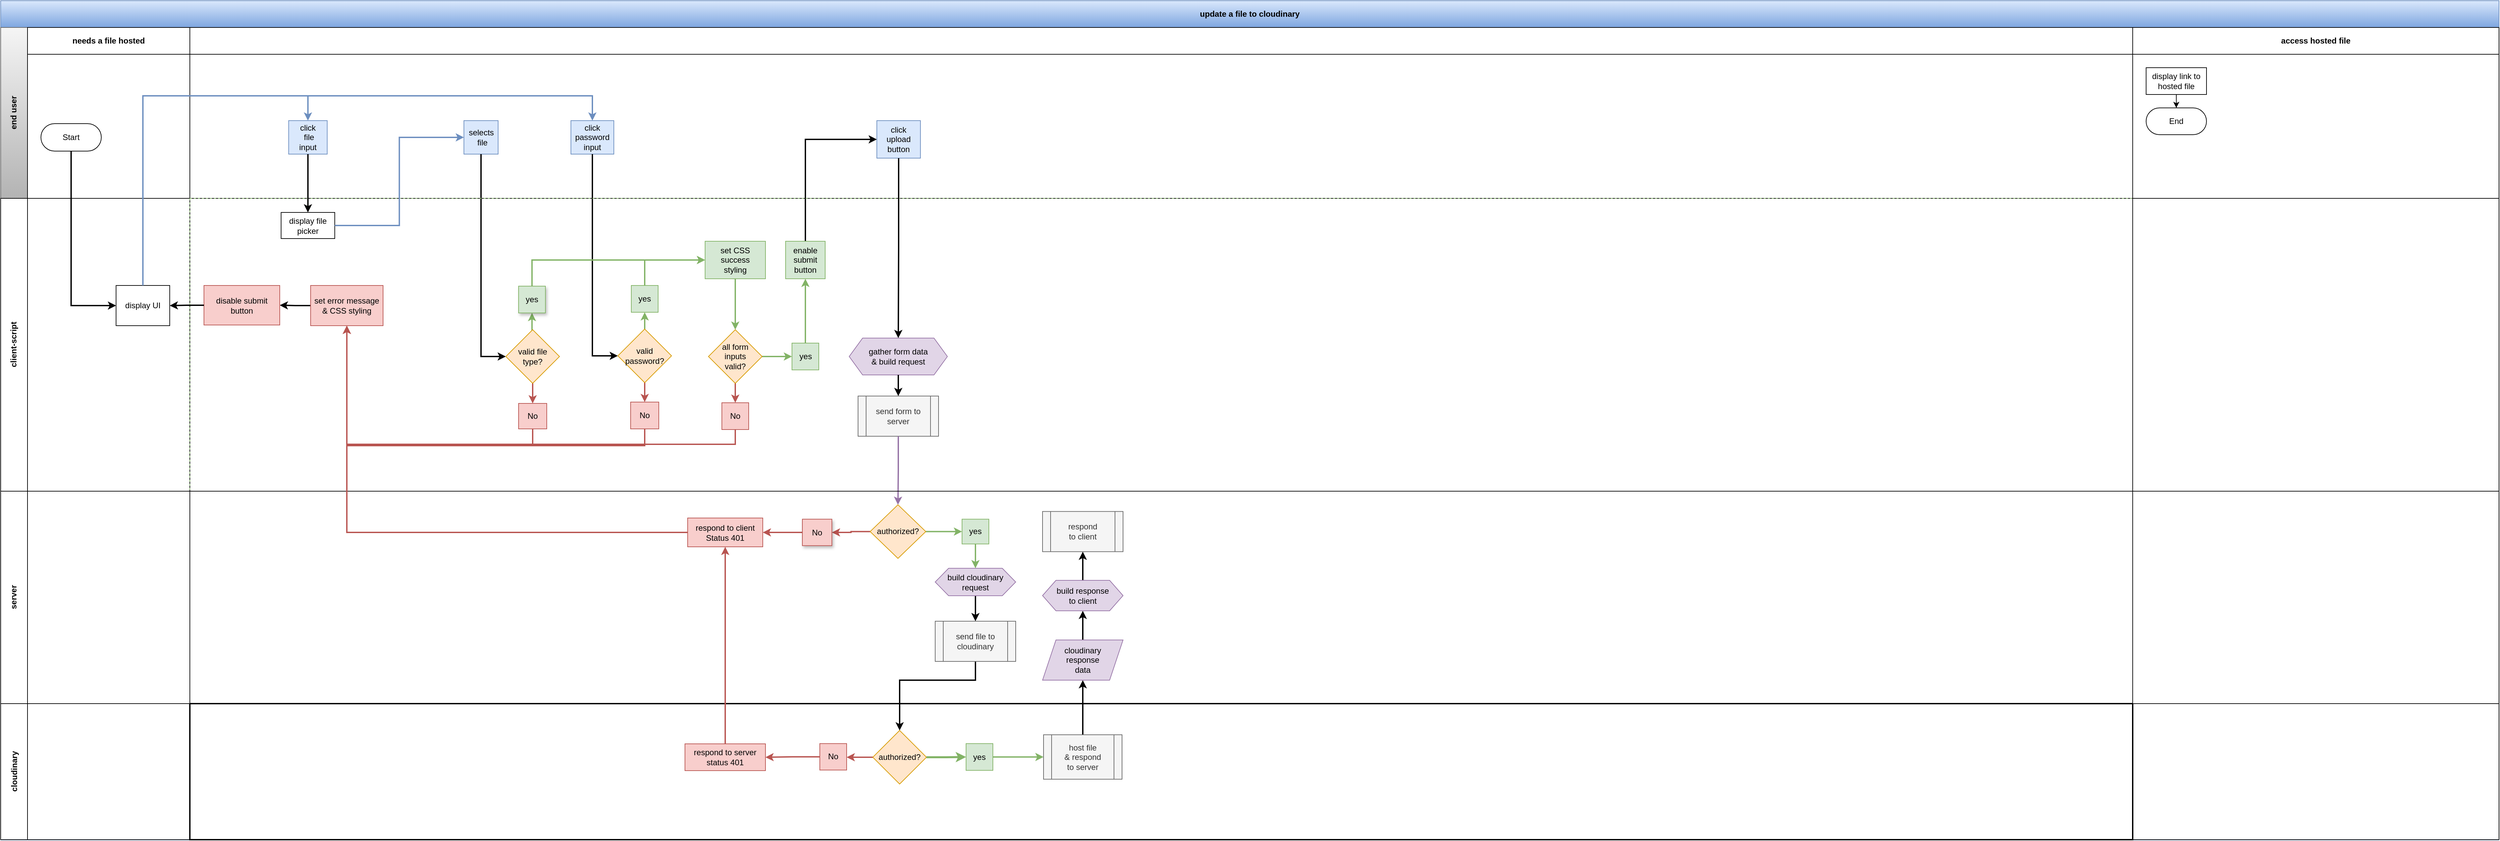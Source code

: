 <mxfile version="15.9.4" type="github">
  <diagram id="kgpKYQtTHZ0yAKxKKP6v" name="Page-1">
    <mxGraphModel dx="1087" dy="655" grid="0" gridSize="10" guides="1" tooltips="1" connect="1" arrows="1" fold="1" page="1" pageScale="1" pageWidth="850" pageHeight="1100" math="0" shadow="0">
      <root>
        <mxCell id="0" />
        <mxCell id="1" parent="0" />
        <mxCell id="3nuBFxr9cyL0pnOWT2aG-1" value="update a file to cloudinary" style="shape=table;childLayout=tableLayout;rowLines=0;columnLines=0;startSize=40;html=1;whiteSpace=wrap;collapsible=0;recursiveResize=0;expand=0;fontStyle=1;movable=0;strokeWidth=1;fillColor=#dae8fc;strokeColor=#6c8ebf;gradientColor=#7ea6e0;" parent="1" vertex="1">
          <mxGeometry x="519" y="50" width="3724" height="1252.432" as="geometry" />
        </mxCell>
        <mxCell id="3nuBFxr9cyL0pnOWT2aG-3" value="end user" style="swimlane;horizontal=0;points=[[0,0.5],[1,0.5]];portConstraint=eastwest;startSize=40;html=1;whiteSpace=wrap;collapsible=0;recursiveResize=0;expand=0;fillColor=#f5f5f5;gradientColor=#b3b3b3;strokeColor=#666666;" parent="3nuBFxr9cyL0pnOWT2aG-1" vertex="1">
          <mxGeometry y="40" width="3724" height="255" as="geometry" />
        </mxCell>
        <mxCell id="3nuBFxr9cyL0pnOWT2aG-4" value="needs a file hosted" style="swimlane;connectable=0;startSize=40;html=1;whiteSpace=wrap;collapsible=0;recursiveResize=0;expand=0;" parent="3nuBFxr9cyL0pnOWT2aG-3" vertex="1">
          <mxGeometry x="40" width="242" height="255" as="geometry">
            <mxRectangle width="242" height="255" as="alternateBounds" />
          </mxGeometry>
        </mxCell>
        <mxCell id="3nuBFxr9cyL0pnOWT2aG-6" value="Start" style="rounded=1;whiteSpace=wrap;html=1;arcSize=50;" parent="3nuBFxr9cyL0pnOWT2aG-4" vertex="1">
          <mxGeometry x="20" y="143.5" width="90" height="41" as="geometry" />
        </mxCell>
        <mxCell id="3nuBFxr9cyL0pnOWT2aG-8" value="" style="swimlane;connectable=0;startSize=40;html=1;whiteSpace=wrap;collapsible=0;recursiveResize=0;expand=0;swimlaneLine=1;shadow=0;" parent="3nuBFxr9cyL0pnOWT2aG-3" vertex="1">
          <mxGeometry x="282" width="2896" height="255" as="geometry">
            <mxRectangle width="2896" height="255" as="alternateBounds" />
          </mxGeometry>
        </mxCell>
        <mxCell id="3nuBFxr9cyL0pnOWT2aG-9" value="click&lt;br&gt;&amp;nbsp;file &lt;br&gt;input" style="rounded=0;whiteSpace=wrap;html=1;fillColor=#dae8fc;strokeColor=#6c8ebf;" parent="3nuBFxr9cyL0pnOWT2aG-8" vertex="1">
          <mxGeometry x="147.25" y="139" width="57.5" height="50" as="geometry" />
        </mxCell>
        <mxCell id="3nuBFxr9cyL0pnOWT2aG-10" value="selects&lt;br&gt;&amp;nbsp;file" style="rounded=0;whiteSpace=wrap;html=1;fillColor=#dae8fc;strokeColor=#6c8ebf;" parent="3nuBFxr9cyL0pnOWT2aG-8" vertex="1">
          <mxGeometry x="408.5" y="139" width="51" height="50" as="geometry" />
        </mxCell>
        <mxCell id="7seNP1Z2jiMKAIhSUA_z-25" value="click &lt;br&gt;upload &lt;br&gt;button" style="rounded=0;whiteSpace=wrap;html=1;fillColor=#dae8fc;strokeColor=#6c8ebf;" vertex="1" parent="3nuBFxr9cyL0pnOWT2aG-8">
          <mxGeometry x="1024" y="139" width="65" height="56" as="geometry" />
        </mxCell>
        <mxCell id="7seNP1Z2jiMKAIhSUA_z-216" value="click password input" style="rounded=0;whiteSpace=wrap;html=1;fillColor=#dae8fc;strokeColor=#6c8ebf;" vertex="1" parent="3nuBFxr9cyL0pnOWT2aG-8">
          <mxGeometry x="568" y="139" width="64" height="50" as="geometry" />
        </mxCell>
        <mxCell id="3nuBFxr9cyL0pnOWT2aG-11" value="access hosted file" style="swimlane;connectable=0;startSize=40;html=1;whiteSpace=wrap;collapsible=0;recursiveResize=0;expand=0;" parent="3nuBFxr9cyL0pnOWT2aG-3" vertex="1">
          <mxGeometry x="3178" width="546" height="255" as="geometry">
            <mxRectangle width="546" height="255" as="alternateBounds" />
          </mxGeometry>
        </mxCell>
        <mxCell id="3nuBFxr9cyL0pnOWT2aG-12" style="edgeStyle=orthogonalEdgeStyle;rounded=0;orthogonalLoop=1;jettySize=auto;html=1;" parent="3nuBFxr9cyL0pnOWT2aG-11" source="3nuBFxr9cyL0pnOWT2aG-13" target="3nuBFxr9cyL0pnOWT2aG-14" edge="1">
          <mxGeometry relative="1" as="geometry" />
        </mxCell>
        <mxCell id="3nuBFxr9cyL0pnOWT2aG-13" value="display link to hosted file" style="rounded=0;whiteSpace=wrap;html=1;" parent="3nuBFxr9cyL0pnOWT2aG-11" vertex="1">
          <mxGeometry x="20" y="60" width="90" height="40" as="geometry" />
        </mxCell>
        <mxCell id="3nuBFxr9cyL0pnOWT2aG-14" value="End" style="rounded=1;whiteSpace=wrap;html=1;arcSize=50;" parent="3nuBFxr9cyL0pnOWT2aG-11" vertex="1">
          <mxGeometry x="20" y="120" width="90" height="40" as="geometry" />
        </mxCell>
        <mxCell id="3nuBFxr9cyL0pnOWT2aG-2" value="" style="edgeStyle=orthogonalEdgeStyle;rounded=0;orthogonalLoop=1;jettySize=auto;html=1;exitX=0.5;exitY=1;exitDx=0;exitDy=0;strokeWidth=2;entryX=0;entryY=0.5;entryDx=0;entryDy=0;" parent="3nuBFxr9cyL0pnOWT2aG-1" source="3nuBFxr9cyL0pnOWT2aG-6" target="3nuBFxr9cyL0pnOWT2aG-17" edge="1">
          <mxGeometry relative="1" as="geometry">
            <mxPoint x="177" y="200" as="sourcePoint" />
          </mxGeometry>
        </mxCell>
        <mxCell id="7seNP1Z2jiMKAIhSUA_z-315" style="edgeStyle=orthogonalEdgeStyle;rounded=0;orthogonalLoop=1;jettySize=auto;html=1;exitX=0.5;exitY=1;exitDx=0;exitDy=0;strokeColor=#000000;strokeWidth=2;entryX=0;entryY=0.5;entryDx=0;entryDy=0;" edge="1" parent="3nuBFxr9cyL0pnOWT2aG-1" source="7seNP1Z2jiMKAIhSUA_z-216" target="7seNP1Z2jiMKAIhSUA_z-224">
          <mxGeometry relative="1" as="geometry" />
        </mxCell>
        <mxCell id="7seNP1Z2jiMKAIhSUA_z-313" style="edgeStyle=orthogonalEdgeStyle;rounded=0;orthogonalLoop=1;jettySize=auto;html=1;exitX=0.5;exitY=1;exitDx=0;exitDy=0;strokeColor=#000000;strokeWidth=2;entryX=0;entryY=0.5;entryDx=0;entryDy=0;" edge="1" parent="3nuBFxr9cyL0pnOWT2aG-1" source="3nuBFxr9cyL0pnOWT2aG-10" target="7seNP1Z2jiMKAIhSUA_z-162">
          <mxGeometry relative="1" as="geometry" />
        </mxCell>
        <mxCell id="7seNP1Z2jiMKAIhSUA_z-327" style="edgeStyle=orthogonalEdgeStyle;rounded=0;orthogonalLoop=1;jettySize=auto;html=1;exitX=0.5;exitY=0;exitDx=0;exitDy=0;entryX=0;entryY=0.5;entryDx=0;entryDy=0;strokeColor=#000000;strokeWidth=2;" edge="1" parent="3nuBFxr9cyL0pnOWT2aG-1" source="7seNP1Z2jiMKAIhSUA_z-201" target="7seNP1Z2jiMKAIhSUA_z-25">
          <mxGeometry relative="1" as="geometry" />
        </mxCell>
        <mxCell id="3nuBFxr9cyL0pnOWT2aG-15" value="client-script" style="swimlane;horizontal=0;points=[[0,0.5],[1,0.5]];portConstraint=eastwest;startSize=40;html=1;whiteSpace=wrap;collapsible=0;recursiveResize=0;expand=0;strokeWidth=1;" parent="3nuBFxr9cyL0pnOWT2aG-1" vertex="1">
          <mxGeometry y="295" width="3724" height="437" as="geometry" />
        </mxCell>
        <mxCell id="3nuBFxr9cyL0pnOWT2aG-16" value="" style="swimlane;connectable=0;startSize=0;html=1;whiteSpace=wrap;collapsible=0;recursiveResize=0;expand=0;" parent="3nuBFxr9cyL0pnOWT2aG-15" vertex="1">
          <mxGeometry x="40" width="242" height="437" as="geometry">
            <mxRectangle width="242" height="437" as="alternateBounds" />
          </mxGeometry>
        </mxCell>
        <mxCell id="3nuBFxr9cyL0pnOWT2aG-17" value="display UI" style="rounded=0;whiteSpace=wrap;html=1;" parent="3nuBFxr9cyL0pnOWT2aG-16" vertex="1">
          <mxGeometry x="132" y="130" width="80" height="60" as="geometry" />
        </mxCell>
        <mxCell id="3nuBFxr9cyL0pnOWT2aG-18" value="" style="swimlane;connectable=0;startSize=0;html=1;whiteSpace=wrap;collapsible=0;recursiveResize=0;expand=0;movable=0;strokeWidth=1;dashed=1;fillColor=#d5e8d4;strokeColor=#82b366;" parent="3nuBFxr9cyL0pnOWT2aG-15" vertex="1">
          <mxGeometry x="282" width="2896" height="437" as="geometry">
            <mxRectangle width="2896" height="437" as="alternateBounds" />
          </mxGeometry>
        </mxCell>
        <mxCell id="7seNP1Z2jiMKAIhSUA_z-11" value="display file picker" style="rounded=0;whiteSpace=wrap;html=1;shadow=0;glass=0;sketch=0;fillColor=default;gradientColor=none;" vertex="1" parent="3nuBFxr9cyL0pnOWT2aG-18">
          <mxGeometry x="136" y="21" width="80" height="39" as="geometry" />
        </mxCell>
        <mxCell id="7seNP1Z2jiMKAIhSUA_z-335" style="edgeStyle=orthogonalEdgeStyle;rounded=0;orthogonalLoop=1;jettySize=auto;html=1;exitX=0.5;exitY=0;exitDx=0;exitDy=0;entryX=0.5;entryY=1;entryDx=0;entryDy=0;strokeColor=#82b366;strokeWidth=2;fillColor=#d5e8d4;" edge="1" parent="3nuBFxr9cyL0pnOWT2aG-18" source="7seNP1Z2jiMKAIhSUA_z-162" target="7seNP1Z2jiMKAIhSUA_z-174">
          <mxGeometry relative="1" as="geometry" />
        </mxCell>
        <mxCell id="7seNP1Z2jiMKAIhSUA_z-339" style="edgeStyle=orthogonalEdgeStyle;rounded=0;orthogonalLoop=1;jettySize=auto;html=1;exitX=0.5;exitY=1;exitDx=0;exitDy=0;entryX=0.5;entryY=0;entryDx=0;entryDy=0;strokeColor=#b85450;strokeWidth=2;fillColor=#f8cecc;" edge="1" parent="3nuBFxr9cyL0pnOWT2aG-18" source="7seNP1Z2jiMKAIhSUA_z-162" target="7seNP1Z2jiMKAIhSUA_z-164">
          <mxGeometry relative="1" as="geometry" />
        </mxCell>
        <mxCell id="7seNP1Z2jiMKAIhSUA_z-162" value="valid file &lt;br&gt;type?" style="rhombus;whiteSpace=wrap;html=1;fillColor=#ffe6cc;strokeColor=#d79b00;" vertex="1" parent="3nuBFxr9cyL0pnOWT2aG-18">
          <mxGeometry x="471" y="196" width="80" height="80" as="geometry" />
        </mxCell>
        <mxCell id="7seNP1Z2jiMKAIhSUA_z-322" style="edgeStyle=orthogonalEdgeStyle;rounded=0;orthogonalLoop=1;jettySize=auto;html=1;exitX=0.5;exitY=1;exitDx=0;exitDy=0;entryX=0.5;entryY=0;entryDx=0;entryDy=0;strokeColor=#b85450;strokeWidth=2;fillColor=#f8cecc;" edge="1" parent="3nuBFxr9cyL0pnOWT2aG-18" source="7seNP1Z2jiMKAIhSUA_z-186" target="7seNP1Z2jiMKAIhSUA_z-188">
          <mxGeometry relative="1" as="geometry" />
        </mxCell>
        <mxCell id="7seNP1Z2jiMKAIhSUA_z-325" style="edgeStyle=orthogonalEdgeStyle;rounded=0;orthogonalLoop=1;jettySize=auto;html=1;exitX=1;exitY=0.5;exitDx=0;exitDy=0;entryX=0;entryY=0.5;entryDx=0;entryDy=0;strokeColor=#82b366;strokeWidth=2;fillColor=#d5e8d4;" edge="1" parent="3nuBFxr9cyL0pnOWT2aG-18" source="7seNP1Z2jiMKAIhSUA_z-186" target="7seNP1Z2jiMKAIhSUA_z-189">
          <mxGeometry relative="1" as="geometry" />
        </mxCell>
        <mxCell id="7seNP1Z2jiMKAIhSUA_z-186" value="all form&lt;br&gt;inputs&lt;br&gt;valid?" style="rhombus;whiteSpace=wrap;html=1;fillColor=#ffe6cc;strokeColor=#d79b00;" vertex="1" parent="3nuBFxr9cyL0pnOWT2aG-18">
          <mxGeometry x="773" y="196" width="80" height="80" as="geometry" />
        </mxCell>
        <mxCell id="7seNP1Z2jiMKAIhSUA_z-323" style="edgeStyle=orthogonalEdgeStyle;rounded=0;orthogonalLoop=1;jettySize=auto;html=1;entryX=0.5;entryY=1;entryDx=0;entryDy=0;strokeColor=#b85450;strokeWidth=2;fillColor=#f8cecc;" edge="1" parent="3nuBFxr9cyL0pnOWT2aG-18" source="7seNP1Z2jiMKAIhSUA_z-188" target="7seNP1Z2jiMKAIhSUA_z-170">
          <mxGeometry relative="1" as="geometry">
            <Array as="points">
              <mxPoint x="813" y="367" />
              <mxPoint x="234" y="367" />
            </Array>
          </mxGeometry>
        </mxCell>
        <mxCell id="7seNP1Z2jiMKAIhSUA_z-188" value="No" style="whiteSpace=wrap;html=1;fillColor=#f8cecc;strokeColor=#b85450;" vertex="1" parent="3nuBFxr9cyL0pnOWT2aG-18">
          <mxGeometry x="793" y="305" width="40" height="40" as="geometry" />
        </mxCell>
        <mxCell id="7seNP1Z2jiMKAIhSUA_z-326" style="edgeStyle=orthogonalEdgeStyle;rounded=0;orthogonalLoop=1;jettySize=auto;html=1;exitX=0.5;exitY=0;exitDx=0;exitDy=0;entryX=0.5;entryY=1;entryDx=0;entryDy=0;strokeColor=#82b366;strokeWidth=2;fillColor=#d5e8d4;" edge="1" parent="3nuBFxr9cyL0pnOWT2aG-18" source="7seNP1Z2jiMKAIhSUA_z-189" target="7seNP1Z2jiMKAIhSUA_z-201">
          <mxGeometry relative="1" as="geometry" />
        </mxCell>
        <mxCell id="7seNP1Z2jiMKAIhSUA_z-189" value="yes" style="whiteSpace=wrap;html=1;fillColor=#d5e8d4;strokeColor=#82b366;" vertex="1" parent="3nuBFxr9cyL0pnOWT2aG-18">
          <mxGeometry x="897.5" y="216" width="40" height="40" as="geometry" />
        </mxCell>
        <mxCell id="7seNP1Z2jiMKAIhSUA_z-337" style="edgeStyle=orthogonalEdgeStyle;rounded=0;orthogonalLoop=1;jettySize=auto;html=1;exitX=0.5;exitY=0;exitDx=0;exitDy=0;strokeColor=#82b366;strokeWidth=2;fillColor=#d5e8d4;entryX=0.5;entryY=1;entryDx=0;entryDy=0;" edge="1" parent="3nuBFxr9cyL0pnOWT2aG-18" source="7seNP1Z2jiMKAIhSUA_z-224" target="7seNP1Z2jiMKAIhSUA_z-226">
          <mxGeometry relative="1" as="geometry" />
        </mxCell>
        <mxCell id="7seNP1Z2jiMKAIhSUA_z-341" style="edgeStyle=orthogonalEdgeStyle;rounded=0;orthogonalLoop=1;jettySize=auto;html=1;exitX=0.5;exitY=1;exitDx=0;exitDy=0;entryX=0.5;entryY=0;entryDx=0;entryDy=0;strokeColor=#b85450;strokeWidth=2;fillColor=#f8cecc;" edge="1" parent="3nuBFxr9cyL0pnOWT2aG-18" source="7seNP1Z2jiMKAIhSUA_z-224" target="7seNP1Z2jiMKAIhSUA_z-225">
          <mxGeometry relative="1" as="geometry" />
        </mxCell>
        <mxCell id="7seNP1Z2jiMKAIhSUA_z-224" value="valid&lt;br&gt;password?" style="rhombus;whiteSpace=wrap;html=1;fillColor=#ffe6cc;strokeColor=#d79b00;" vertex="1" parent="3nuBFxr9cyL0pnOWT2aG-18">
          <mxGeometry x="638" y="195" width="80" height="80" as="geometry" />
        </mxCell>
        <mxCell id="7seNP1Z2jiMKAIhSUA_z-342" style="edgeStyle=orthogonalEdgeStyle;rounded=0;orthogonalLoop=1;jettySize=auto;html=1;exitX=0.5;exitY=1;exitDx=0;exitDy=0;entryX=0.5;entryY=1;entryDx=0;entryDy=0;strokeColor=#b85450;strokeWidth=2;fillColor=#f8cecc;" edge="1" parent="3nuBFxr9cyL0pnOWT2aG-18" source="7seNP1Z2jiMKAIhSUA_z-225" target="7seNP1Z2jiMKAIhSUA_z-170">
          <mxGeometry relative="1" as="geometry">
            <Array as="points">
              <mxPoint x="678" y="369" />
              <mxPoint x="234" y="369" />
            </Array>
          </mxGeometry>
        </mxCell>
        <mxCell id="7seNP1Z2jiMKAIhSUA_z-225" value="No" style="whiteSpace=wrap;html=1;fillColor=#f8cecc;strokeColor=#b85450;" vertex="1" parent="3nuBFxr9cyL0pnOWT2aG-18">
          <mxGeometry x="657" y="304" width="42" height="40" as="geometry" />
        </mxCell>
        <mxCell id="7seNP1Z2jiMKAIhSUA_z-338" style="edgeStyle=orthogonalEdgeStyle;rounded=0;orthogonalLoop=1;jettySize=auto;html=1;exitX=0.5;exitY=0;exitDx=0;exitDy=0;entryX=0;entryY=0.5;entryDx=0;entryDy=0;strokeColor=#82b366;strokeWidth=2;fillColor=#d5e8d4;" edge="1" parent="3nuBFxr9cyL0pnOWT2aG-18" source="7seNP1Z2jiMKAIhSUA_z-226" target="7seNP1Z2jiMKAIhSUA_z-176">
          <mxGeometry relative="1" as="geometry" />
        </mxCell>
        <mxCell id="7seNP1Z2jiMKAIhSUA_z-226" value="yes" style="whiteSpace=wrap;html=1;fillColor=#d5e8d4;strokeColor=#82b366;" vertex="1" parent="3nuBFxr9cyL0pnOWT2aG-18">
          <mxGeometry x="658" y="130" width="40" height="40" as="geometry" />
        </mxCell>
        <mxCell id="7seNP1Z2jiMKAIhSUA_z-340" style="edgeStyle=orthogonalEdgeStyle;rounded=0;orthogonalLoop=1;jettySize=auto;html=1;exitX=0.5;exitY=1;exitDx=0;exitDy=0;entryX=0.5;entryY=1;entryDx=0;entryDy=0;strokeColor=#b85450;strokeWidth=2;fillColor=#f8cecc;" edge="1" parent="3nuBFxr9cyL0pnOWT2aG-18" source="7seNP1Z2jiMKAIhSUA_z-164" target="7seNP1Z2jiMKAIhSUA_z-170">
          <mxGeometry relative="1" as="geometry">
            <Array as="points">
              <mxPoint x="511" y="367" />
              <mxPoint x="234" y="367" />
            </Array>
          </mxGeometry>
        </mxCell>
        <mxCell id="7seNP1Z2jiMKAIhSUA_z-164" value="No" style="whiteSpace=wrap;html=1;fillColor=#f8cecc;strokeColor=#b85450;" vertex="1" parent="3nuBFxr9cyL0pnOWT2aG-18">
          <mxGeometry x="490" y="306" width="42" height="38" as="geometry" />
        </mxCell>
        <mxCell id="7seNP1Z2jiMKAIhSUA_z-336" style="edgeStyle=orthogonalEdgeStyle;rounded=0;orthogonalLoop=1;jettySize=auto;html=1;exitX=0.5;exitY=0;exitDx=0;exitDy=0;entryX=0;entryY=0.5;entryDx=0;entryDy=0;strokeColor=#82b366;strokeWidth=2;fillColor=#d5e8d4;" edge="1" parent="3nuBFxr9cyL0pnOWT2aG-18" source="7seNP1Z2jiMKAIhSUA_z-174" target="7seNP1Z2jiMKAIhSUA_z-176">
          <mxGeometry relative="1" as="geometry" />
        </mxCell>
        <mxCell id="7seNP1Z2jiMKAIhSUA_z-174" value="yes" style="whiteSpace=wrap;html=1;fillColor=#d5e8d4;strokeColor=#82b366;shadow=1;" vertex="1" parent="3nuBFxr9cyL0pnOWT2aG-18">
          <mxGeometry x="490" y="131" width="40" height="40" as="geometry" />
        </mxCell>
        <mxCell id="7seNP1Z2jiMKAIhSUA_z-324" style="edgeStyle=orthogonalEdgeStyle;rounded=0;orthogonalLoop=1;jettySize=auto;html=1;exitX=0;exitY=0.5;exitDx=0;exitDy=0;entryX=1;entryY=0.5;entryDx=0;entryDy=0;strokeColor=#000000;strokeWidth=2;" edge="1" parent="3nuBFxr9cyL0pnOWT2aG-18" source="7seNP1Z2jiMKAIhSUA_z-170" target="7seNP1Z2jiMKAIhSUA_z-180">
          <mxGeometry relative="1" as="geometry" />
        </mxCell>
        <mxCell id="7seNP1Z2jiMKAIhSUA_z-170" value="set error message&lt;br&gt;&amp;amp; CSS styling" style="whiteSpace=wrap;html=1;fillColor=#f8cecc;strokeColor=#b85450;" vertex="1" parent="3nuBFxr9cyL0pnOWT2aG-18">
          <mxGeometry x="180" y="130" width="108" height="60" as="geometry" />
        </mxCell>
        <mxCell id="7seNP1Z2jiMKAIhSUA_z-180" value="disable submit&lt;br&gt;button" style="whiteSpace=wrap;html=1;fillColor=#f8cecc;strokeColor=#b85450;shadow=0;" vertex="1" parent="3nuBFxr9cyL0pnOWT2aG-18">
          <mxGeometry x="21" y="130" width="113" height="59" as="geometry" />
        </mxCell>
        <mxCell id="7seNP1Z2jiMKAIhSUA_z-321" style="edgeStyle=orthogonalEdgeStyle;rounded=0;orthogonalLoop=1;jettySize=auto;html=1;exitX=0.5;exitY=1;exitDx=0;exitDy=0;strokeColor=#82b366;strokeWidth=2;fillColor=#d5e8d4;" edge="1" parent="3nuBFxr9cyL0pnOWT2aG-18" source="7seNP1Z2jiMKAIhSUA_z-176" target="7seNP1Z2jiMKAIhSUA_z-186">
          <mxGeometry relative="1" as="geometry" />
        </mxCell>
        <mxCell id="7seNP1Z2jiMKAIhSUA_z-176" value="set CSS&lt;br&gt;success &lt;br&gt;styling" style="whiteSpace=wrap;html=1;fillColor=#d5e8d4;strokeColor=#82b366;" vertex="1" parent="3nuBFxr9cyL0pnOWT2aG-18">
          <mxGeometry x="768" y="64" width="90" height="56" as="geometry" />
        </mxCell>
        <mxCell id="7seNP1Z2jiMKAIhSUA_z-201" value="enable&lt;br&gt;submit&lt;br&gt;button" style="whiteSpace=wrap;html=1;fillColor=#d5e8d4;strokeColor=#82b366;shadow=0;sketch=0;" vertex="1" parent="3nuBFxr9cyL0pnOWT2aG-18">
          <mxGeometry x="888" y="64" width="59" height="56" as="geometry" />
        </mxCell>
        <mxCell id="7seNP1Z2jiMKAIhSUA_z-369" value="send form to server" style="shape=process;whiteSpace=wrap;html=1;backgroundOutline=1;rounded=0;fillColor=#f5f5f5;fontColor=#333333;strokeColor=#666666;" vertex="1" parent="3nuBFxr9cyL0pnOWT2aG-18">
          <mxGeometry x="996" y="295" width="120" height="60" as="geometry" />
        </mxCell>
        <mxCell id="7seNP1Z2jiMKAIhSUA_z-385" value="gather form data&lt;br&gt;&amp;amp; build request" style="shape=hexagon;perimeter=hexagonPerimeter2;whiteSpace=wrap;html=1;fixedSize=1;rounded=0;shadow=0;glass=0;sketch=0;strokeWidth=1;fillColor=#e1d5e7;strokeColor=#9673a6;" vertex="1" parent="3nuBFxr9cyL0pnOWT2aG-18">
          <mxGeometry x="982.82" y="208.5" width="146.36" height="55" as="geometry" />
        </mxCell>
        <mxCell id="7seNP1Z2jiMKAIhSUA_z-370" value="" style="edgeStyle=orthogonalEdgeStyle;rounded=0;orthogonalLoop=1;jettySize=auto;html=1;strokeColor=#000000;strokeWidth=2;exitX=0.5;exitY=1;exitDx=0;exitDy=0;" edge="1" parent="3nuBFxr9cyL0pnOWT2aG-18" source="7seNP1Z2jiMKAIhSUA_z-385" target="7seNP1Z2jiMKAIhSUA_z-369">
          <mxGeometry relative="1" as="geometry">
            <mxPoint x="1014" y="220.5" as="sourcePoint" />
          </mxGeometry>
        </mxCell>
        <mxCell id="3nuBFxr9cyL0pnOWT2aG-23" value="" style="swimlane;connectable=0;startSize=0;html=1;whiteSpace=wrap;collapsible=0;recursiveResize=0;expand=0;" parent="3nuBFxr9cyL0pnOWT2aG-15" vertex="1">
          <mxGeometry x="3178" width="546" height="437" as="geometry">
            <mxRectangle width="546" height="437" as="alternateBounds" />
          </mxGeometry>
        </mxCell>
        <mxCell id="7seNP1Z2jiMKAIhSUA_z-312" style="edgeStyle=orthogonalEdgeStyle;rounded=0;orthogonalLoop=1;jettySize=auto;html=1;exitX=0;exitY=0.5;exitDx=0;exitDy=0;entryX=1;entryY=0.5;entryDx=0;entryDy=0;strokeColor=#000000;strokeWidth=2;" edge="1" parent="3nuBFxr9cyL0pnOWT2aG-15" source="7seNP1Z2jiMKAIhSUA_z-180" target="3nuBFxr9cyL0pnOWT2aG-17">
          <mxGeometry relative="1" as="geometry" />
        </mxCell>
        <mxCell id="7seNP1Z2jiMKAIhSUA_z-297" style="edgeStyle=orthogonalEdgeStyle;orthogonalLoop=1;jettySize=auto;html=1;exitX=0.5;exitY=1;exitDx=0;exitDy=0;strokeWidth=2;fillColor=#e1d5e7;strokeColor=#9673a6;rounded=0;" edge="1" parent="3nuBFxr9cyL0pnOWT2aG-1" source="7seNP1Z2jiMKAIhSUA_z-369" target="7seNP1Z2jiMKAIhSUA_z-160">
          <mxGeometry relative="1" as="geometry">
            <mxPoint x="1225.5" y="834" as="targetPoint" />
          </mxGeometry>
        </mxCell>
        <mxCell id="7seNP1Z2jiMKAIhSUA_z-377" style="edgeStyle=orthogonalEdgeStyle;rounded=0;orthogonalLoop=1;jettySize=auto;html=1;exitX=0.5;exitY=1;exitDx=0;exitDy=0;strokeColor=#000000;strokeWidth=2;fillColor=#d5e8d4;" edge="1" parent="3nuBFxr9cyL0pnOWT2aG-1" source="7seNP1Z2jiMKAIhSUA_z-374" target="7seNP1Z2jiMKAIhSUA_z-260">
          <mxGeometry relative="1" as="geometry">
            <Array as="points">
              <mxPoint x="1453" y="1014" />
              <mxPoint x="1340" y="1014" />
            </Array>
          </mxGeometry>
        </mxCell>
        <mxCell id="7seNP1Z2jiMKAIhSUA_z-403" value="" style="edgeStyle=orthogonalEdgeStyle;rounded=0;orthogonalLoop=1;jettySize=auto;html=1;strokeColor=#000000;strokeWidth=2;fillColor=#d5e8d4;" edge="1" parent="3nuBFxr9cyL0pnOWT2aG-1" source="7seNP1Z2jiMKAIhSUA_z-362" target="7seNP1Z2jiMKAIhSUA_z-402">
          <mxGeometry relative="1" as="geometry" />
        </mxCell>
        <mxCell id="7seNP1Z2jiMKAIhSUA_z-1" value="server" style="swimlane;horizontal=0;points=[[0,0.5],[1,0.5]];portConstraint=eastwest;startSize=40;html=1;whiteSpace=wrap;collapsible=0;recursiveResize=0;expand=0;swimlaneFillColor=none;gradientColor=none;fillColor=default;" vertex="1" parent="3nuBFxr9cyL0pnOWT2aG-1">
          <mxGeometry y="732" width="3724" height="317" as="geometry" />
        </mxCell>
        <mxCell id="7seNP1Z2jiMKAIhSUA_z-2" value="" style="swimlane;connectable=0;startSize=0;html=1;whiteSpace=wrap;collapsible=0;recursiveResize=0;expand=0;" vertex="1" parent="7seNP1Z2jiMKAIhSUA_z-1">
          <mxGeometry x="40" width="242" height="317" as="geometry">
            <mxRectangle width="242" height="317" as="alternateBounds" />
          </mxGeometry>
        </mxCell>
        <mxCell id="7seNP1Z2jiMKAIhSUA_z-4" value="" style="swimlane;connectable=0;startSize=0;html=1;whiteSpace=wrap;collapsible=0;recursiveResize=0;expand=0;perimeter=trianglePerimeter;strokeWidth=1;dashed=1;" vertex="1" parent="7seNP1Z2jiMKAIhSUA_z-1">
          <mxGeometry x="282" width="2896" height="317" as="geometry">
            <mxRectangle width="2896" height="317" as="alternateBounds" />
          </mxGeometry>
        </mxCell>
        <mxCell id="7seNP1Z2jiMKAIhSUA_z-306" style="edgeStyle=orthogonalEdgeStyle;rounded=0;orthogonalLoop=1;jettySize=auto;html=1;exitX=0;exitY=0.5;exitDx=0;exitDy=0;entryX=1;entryY=0.5;entryDx=0;entryDy=0;strokeColor=#b85450;strokeWidth=2;fillColor=#f8cecc;" edge="1" parent="7seNP1Z2jiMKAIhSUA_z-4" source="7seNP1Z2jiMKAIhSUA_z-160" target="7seNP1Z2jiMKAIhSUA_z-248">
          <mxGeometry relative="1" as="geometry" />
        </mxCell>
        <mxCell id="7seNP1Z2jiMKAIhSUA_z-392" style="edgeStyle=orthogonalEdgeStyle;rounded=0;orthogonalLoop=1;jettySize=auto;html=1;exitX=1;exitY=0.5;exitDx=0;exitDy=0;entryX=0;entryY=0.5;entryDx=0;entryDy=0;strokeColor=#82b366;strokeWidth=2;fillColor=#d5e8d4;" edge="1" parent="7seNP1Z2jiMKAIhSUA_z-4" source="7seNP1Z2jiMKAIhSUA_z-160" target="7seNP1Z2jiMKAIhSUA_z-253">
          <mxGeometry relative="1" as="geometry" />
        </mxCell>
        <mxCell id="7seNP1Z2jiMKAIhSUA_z-160" value="authorized?" style="rhombus;whiteSpace=wrap;html=1;rounded=0;shadow=0;glass=0;sketch=0;fillColor=#ffe6cc;strokeColor=#d79b00;" vertex="1" parent="7seNP1Z2jiMKAIhSUA_z-4">
          <mxGeometry x="1014" y="20.25" width="83" height="80" as="geometry" />
        </mxCell>
        <mxCell id="7seNP1Z2jiMKAIhSUA_z-333" style="edgeStyle=orthogonalEdgeStyle;rounded=0;orthogonalLoop=1;jettySize=auto;html=1;exitX=0;exitY=0.5;exitDx=0;exitDy=0;entryX=1;entryY=0.5;entryDx=0;entryDy=0;strokeColor=#b85450;strokeWidth=2;fillColor=#f8cecc;" edge="1" parent="7seNP1Z2jiMKAIhSUA_z-4" source="7seNP1Z2jiMKAIhSUA_z-248" target="7seNP1Z2jiMKAIhSUA_z-270">
          <mxGeometry relative="1" as="geometry" />
        </mxCell>
        <mxCell id="7seNP1Z2jiMKAIhSUA_z-248" value="No" style="whiteSpace=wrap;html=1;fillColor=#f8cecc;strokeColor=#b85450;shadow=1;" vertex="1" parent="7seNP1Z2jiMKAIhSUA_z-4">
          <mxGeometry x="913" y="41.75" width="44" height="39.5" as="geometry" />
        </mxCell>
        <mxCell id="7seNP1Z2jiMKAIhSUA_z-388" value="" style="edgeStyle=orthogonalEdgeStyle;rounded=0;orthogonalLoop=1;jettySize=auto;html=1;strokeColor=#82b366;strokeWidth=2;exitX=0.5;exitY=1;exitDx=0;exitDy=0;fillColor=#d5e8d4;" edge="1" parent="7seNP1Z2jiMKAIhSUA_z-4" source="7seNP1Z2jiMKAIhSUA_z-253" target="7seNP1Z2jiMKAIhSUA_z-387">
          <mxGeometry relative="1" as="geometry" />
        </mxCell>
        <mxCell id="7seNP1Z2jiMKAIhSUA_z-253" value="yes" style="whiteSpace=wrap;html=1;fillColor=#d5e8d4;strokeColor=#82b366;" vertex="1" parent="7seNP1Z2jiMKAIhSUA_z-4">
          <mxGeometry x="1151" y="41.75" width="40" height="37" as="geometry" />
        </mxCell>
        <mxCell id="7seNP1Z2jiMKAIhSUA_z-270" value="respond to client&lt;br&gt;Status 401" style="whiteSpace=wrap;html=1;fillColor=#f8cecc;strokeColor=#b85450;" vertex="1" parent="7seNP1Z2jiMKAIhSUA_z-4">
          <mxGeometry x="742" y="40" width="112" height="43" as="geometry" />
        </mxCell>
        <mxCell id="7seNP1Z2jiMKAIhSUA_z-374" value="send file to cloudinary" style="shape=process;whiteSpace=wrap;html=1;backgroundOutline=1;fillColor=#f5f5f5;strokeColor=#666666;fontColor=#333333;" vertex="1" parent="7seNP1Z2jiMKAIhSUA_z-4">
          <mxGeometry x="1111" y="194.01" width="120" height="60" as="geometry" />
        </mxCell>
        <mxCell id="7seNP1Z2jiMKAIhSUA_z-395" style="edgeStyle=orthogonalEdgeStyle;rounded=0;orthogonalLoop=1;jettySize=auto;html=1;exitX=0.5;exitY=1;exitDx=0;exitDy=0;strokeColor=#000000;strokeWidth=2;fillColor=#d5e8d4;" edge="1" parent="7seNP1Z2jiMKAIhSUA_z-4" source="7seNP1Z2jiMKAIhSUA_z-387" target="7seNP1Z2jiMKAIhSUA_z-374">
          <mxGeometry relative="1" as="geometry" />
        </mxCell>
        <mxCell id="7seNP1Z2jiMKAIhSUA_z-387" value="build cloudinary request" style="shape=hexagon;perimeter=hexagonPerimeter2;whiteSpace=wrap;html=1;fixedSize=1;fillColor=#e1d5e7;strokeColor=#9673a6;" vertex="1" parent="7seNP1Z2jiMKAIhSUA_z-4">
          <mxGeometry x="1111" y="115" width="120" height="41" as="geometry" />
        </mxCell>
        <mxCell id="7seNP1Z2jiMKAIhSUA_z-405" value="" style="edgeStyle=orthogonalEdgeStyle;rounded=0;orthogonalLoop=1;jettySize=auto;html=1;strokeColor=#000000;strokeWidth=2;fillColor=#d5e8d4;" edge="1" parent="7seNP1Z2jiMKAIhSUA_z-4" source="7seNP1Z2jiMKAIhSUA_z-402" target="7seNP1Z2jiMKAIhSUA_z-404">
          <mxGeometry relative="1" as="geometry" />
        </mxCell>
        <mxCell id="7seNP1Z2jiMKAIhSUA_z-402" value="cloudinary&lt;br&gt;response&lt;br&gt;data" style="shape=parallelogram;perimeter=parallelogramPerimeter;whiteSpace=wrap;html=1;fixedSize=1;fillColor=#e1d5e7;strokeColor=#9673a6;rounded=0;shadow=0;glass=0;sketch=0;strokeWidth=1;" vertex="1" parent="7seNP1Z2jiMKAIhSUA_z-4">
          <mxGeometry x="1271" y="222.005" width="120" height="60" as="geometry" />
        </mxCell>
        <mxCell id="7seNP1Z2jiMKAIhSUA_z-407" value="" style="edgeStyle=orthogonalEdgeStyle;rounded=0;orthogonalLoop=1;jettySize=auto;html=1;strokeColor=#000000;strokeWidth=2;" edge="1" parent="7seNP1Z2jiMKAIhSUA_z-4" source="7seNP1Z2jiMKAIhSUA_z-404" target="7seNP1Z2jiMKAIhSUA_z-406">
          <mxGeometry relative="1" as="geometry" />
        </mxCell>
        <mxCell id="7seNP1Z2jiMKAIhSUA_z-404" value="build response&lt;br&gt;to client" style="shape=hexagon;perimeter=hexagonPerimeter2;whiteSpace=wrap;html=1;fixedSize=1;fillColor=#e1d5e7;strokeColor=#9673a6;rounded=0;shadow=0;glass=0;sketch=0;strokeWidth=1;" vertex="1" parent="7seNP1Z2jiMKAIhSUA_z-4">
          <mxGeometry x="1271" y="133" width="120" height="45.5" as="geometry" />
        </mxCell>
        <mxCell id="7seNP1Z2jiMKAIhSUA_z-406" value="respond&lt;br&gt;to client" style="shape=process;whiteSpace=wrap;html=1;backgroundOutline=1;fillColor=#f5f5f5;strokeColor=#666666;rounded=0;shadow=0;glass=0;sketch=0;strokeWidth=1;fontColor=#333333;" vertex="1" parent="7seNP1Z2jiMKAIhSUA_z-4">
          <mxGeometry x="1271" y="30.25" width="120" height="60" as="geometry" />
        </mxCell>
        <mxCell id="7seNP1Z2jiMKAIhSUA_z-9" value="" style="swimlane;connectable=0;startSize=0;html=1;whiteSpace=wrap;collapsible=0;recursiveResize=0;expand=0;" vertex="1" parent="7seNP1Z2jiMKAIhSUA_z-1">
          <mxGeometry x="3178" width="546" height="317" as="geometry">
            <mxRectangle width="546" height="317" as="alternateBounds" />
          </mxGeometry>
        </mxCell>
        <mxCell id="7seNP1Z2jiMKAIhSUA_z-130" value="cloudinary" style="swimlane;horizontal=0;points=[[0,0.5],[1,0.5]];portConstraint=eastwest;startSize=40;html=1;whiteSpace=wrap;collapsible=0;recursiveResize=0;expand=0;swimlaneFillColor=none;gradientColor=none;fillColor=default;" vertex="1" parent="3nuBFxr9cyL0pnOWT2aG-1">
          <mxGeometry y="1049" width="3724" height="203" as="geometry" />
        </mxCell>
        <mxCell id="7seNP1Z2jiMKAIhSUA_z-131" value="" style="swimlane;connectable=0;startSize=0;html=1;whiteSpace=wrap;collapsible=0;recursiveResize=0;expand=0;" vertex="1" parent="7seNP1Z2jiMKAIhSUA_z-130">
          <mxGeometry x="40" width="242" height="203" as="geometry">
            <mxRectangle width="242" height="203" as="alternateBounds" />
          </mxGeometry>
        </mxCell>
        <mxCell id="7seNP1Z2jiMKAIhSUA_z-132" value="" style="swimlane;connectable=0;startSize=0;html=1;whiteSpace=wrap;collapsible=0;recursiveResize=0;expand=0;strokeWidth=2;" vertex="1" parent="7seNP1Z2jiMKAIhSUA_z-130">
          <mxGeometry x="282" width="2896" height="203" as="geometry">
            <mxRectangle width="2896" height="203" as="alternateBounds" />
          </mxGeometry>
        </mxCell>
        <mxCell id="7seNP1Z2jiMKAIhSUA_z-331" style="edgeStyle=orthogonalEdgeStyle;rounded=0;orthogonalLoop=1;jettySize=auto;html=1;exitX=0;exitY=0.5;exitDx=0;exitDy=0;entryX=1;entryY=0.5;entryDx=0;entryDy=0;strokeColor=#b85450;strokeWidth=2;fillColor=#f8cecc;" edge="1" parent="7seNP1Z2jiMKAIhSUA_z-132" source="7seNP1Z2jiMKAIhSUA_z-260" target="7seNP1Z2jiMKAIhSUA_z-330">
          <mxGeometry relative="1" as="geometry" />
        </mxCell>
        <mxCell id="7seNP1Z2jiMKAIhSUA_z-260" value="authorized?" style="rhombus;whiteSpace=wrap;html=1;rounded=0;shadow=0;glass=0;sketch=0;fillColor=#ffe6cc;strokeColor=#d79b00;" vertex="1" parent="7seNP1Z2jiMKAIhSUA_z-132">
          <mxGeometry x="1018" y="40" width="80" height="80" as="geometry" />
        </mxCell>
        <mxCell id="7seNP1Z2jiMKAIhSUA_z-363" style="edgeStyle=orthogonalEdgeStyle;rounded=0;orthogonalLoop=1;jettySize=auto;html=1;exitX=1;exitY=0.5;exitDx=0;exitDy=0;entryX=0;entryY=0.5;entryDx=0;entryDy=0;strokeColor=#82b366;strokeWidth=2;fillColor=#d5e8d4;" edge="1" parent="7seNP1Z2jiMKAIhSUA_z-132" source="7seNP1Z2jiMKAIhSUA_z-262" target="7seNP1Z2jiMKAIhSUA_z-362">
          <mxGeometry relative="1" as="geometry" />
        </mxCell>
        <mxCell id="7seNP1Z2jiMKAIhSUA_z-262" value="yes" style="whiteSpace=wrap;html=1;fillColor=#d5e8d4;strokeColor=#82b366;" vertex="1" parent="7seNP1Z2jiMKAIhSUA_z-132">
          <mxGeometry x="1157" y="59.63" width="40" height="40" as="geometry" />
        </mxCell>
        <mxCell id="7seNP1Z2jiMKAIhSUA_z-259" style="edgeStyle=orthogonalEdgeStyle;rounded=0;orthogonalLoop=1;jettySize=auto;html=1;exitX=1;exitY=0.5;exitDx=0;exitDy=0;entryX=0;entryY=0.5;entryDx=0;entryDy=0;strokeWidth=3;fillColor=#d5e8d4;strokeColor=#82b366;" edge="1" parent="7seNP1Z2jiMKAIhSUA_z-132" source="7seNP1Z2jiMKAIhSUA_z-260" target="7seNP1Z2jiMKAIhSUA_z-262">
          <mxGeometry relative="1" as="geometry" />
        </mxCell>
        <mxCell id="7seNP1Z2jiMKAIhSUA_z-398" value="" style="edgeStyle=orthogonalEdgeStyle;rounded=0;orthogonalLoop=1;jettySize=auto;html=1;strokeColor=#b85450;strokeWidth=2;fillColor=#f8cecc;" edge="1" parent="7seNP1Z2jiMKAIhSUA_z-132" source="7seNP1Z2jiMKAIhSUA_z-330" target="7seNP1Z2jiMKAIhSUA_z-397">
          <mxGeometry relative="1" as="geometry" />
        </mxCell>
        <mxCell id="7seNP1Z2jiMKAIhSUA_z-330" value="No" style="whiteSpace=wrap;html=1;fillColor=#f8cecc;strokeColor=#b85450;" vertex="1" parent="7seNP1Z2jiMKAIhSUA_z-132">
          <mxGeometry x="939" y="59.63" width="40" height="39.5" as="geometry" />
        </mxCell>
        <mxCell id="7seNP1Z2jiMKAIhSUA_z-362" value="host file&lt;br&gt;&amp;amp; respond &lt;br&gt;to server" style="shape=process;whiteSpace=wrap;html=1;backgroundOutline=1;rounded=0;shadow=0;glass=0;sketch=0;strokeWidth=1;fillColor=#f5f5f5;fontColor=#333333;strokeColor=#666666;" vertex="1" parent="7seNP1Z2jiMKAIhSUA_z-132">
          <mxGeometry x="1272.5" y="46.44" width="117" height="66.37" as="geometry" />
        </mxCell>
        <mxCell id="7seNP1Z2jiMKAIhSUA_z-397" value="respond to server&lt;br&gt;status 401&lt;br&gt;" style="whiteSpace=wrap;html=1;fillColor=#f8cecc;strokeColor=#b85450;" vertex="1" parent="7seNP1Z2jiMKAIhSUA_z-132">
          <mxGeometry x="738" y="60" width="120" height="40" as="geometry" />
        </mxCell>
        <mxCell id="7seNP1Z2jiMKAIhSUA_z-134" value="" style="swimlane;connectable=0;startSize=0;html=1;whiteSpace=wrap;collapsible=0;recursiveResize=0;expand=0;" vertex="1" parent="7seNP1Z2jiMKAIhSUA_z-130">
          <mxGeometry x="3178" width="546" height="203" as="geometry">
            <mxRectangle width="546" height="203" as="alternateBounds" />
          </mxGeometry>
        </mxCell>
        <mxCell id="7seNP1Z2jiMKAIhSUA_z-191" style="edgeStyle=orthogonalEdgeStyle;rounded=0;orthogonalLoop=1;jettySize=auto;html=1;exitX=0.5;exitY=1;exitDx=0;exitDy=0;entryX=0.5;entryY=0;entryDx=0;entryDy=0;fillColor=#f5f5f5;strokeColor=#000000;strokeWidth=2;" edge="1" parent="3nuBFxr9cyL0pnOWT2aG-1" source="3nuBFxr9cyL0pnOWT2aG-9" target="7seNP1Z2jiMKAIhSUA_z-11">
          <mxGeometry relative="1" as="geometry" />
        </mxCell>
        <mxCell id="7seNP1Z2jiMKAIhSUA_z-204" style="edgeStyle=orthogonalEdgeStyle;rounded=0;orthogonalLoop=1;jettySize=auto;html=1;exitX=0.5;exitY=0;exitDx=0;exitDy=0;entryX=0.5;entryY=0;entryDx=0;entryDy=0;fillColor=#dae8fc;strokeColor=#6c8ebf;strokeWidth=2;" edge="1" parent="3nuBFxr9cyL0pnOWT2aG-1" source="3nuBFxr9cyL0pnOWT2aG-17" target="3nuBFxr9cyL0pnOWT2aG-9">
          <mxGeometry relative="1" as="geometry">
            <Array as="points">
              <mxPoint x="248" y="142" />
              <mxPoint x="497" y="142" />
            </Array>
          </mxGeometry>
        </mxCell>
        <mxCell id="7seNP1Z2jiMKAIhSUA_z-205" style="edgeStyle=orthogonalEdgeStyle;rounded=0;orthogonalLoop=1;jettySize=auto;html=1;exitX=1;exitY=0.5;exitDx=0;exitDy=0;entryX=0;entryY=0.5;entryDx=0;entryDy=0;strokeWidth=2;fillColor=#dae8fc;strokeColor=#6c8ebf;" edge="1" parent="3nuBFxr9cyL0pnOWT2aG-1" source="7seNP1Z2jiMKAIhSUA_z-11" target="3nuBFxr9cyL0pnOWT2aG-10">
          <mxGeometry relative="1" as="geometry" />
        </mxCell>
        <mxCell id="7seNP1Z2jiMKAIhSUA_z-217" style="edgeStyle=orthogonalEdgeStyle;rounded=0;orthogonalLoop=1;jettySize=auto;html=1;exitX=0.5;exitY=0;exitDx=0;exitDy=0;entryX=0.5;entryY=0;entryDx=0;entryDy=0;fillColor=#dae8fc;strokeColor=#6c8ebf;strokeWidth=2;" edge="1" parent="3nuBFxr9cyL0pnOWT2aG-1" source="3nuBFxr9cyL0pnOWT2aG-17" target="7seNP1Z2jiMKAIhSUA_z-216">
          <mxGeometry relative="1" as="geometry">
            <Array as="points">
              <mxPoint x="248" y="142" />
              <mxPoint x="976" y="142" />
            </Array>
          </mxGeometry>
        </mxCell>
        <mxCell id="7seNP1Z2jiMKAIhSUA_z-334" style="edgeStyle=orthogonalEdgeStyle;rounded=0;orthogonalLoop=1;jettySize=auto;html=1;exitX=0;exitY=0.5;exitDx=0;exitDy=0;entryX=0.5;entryY=1;entryDx=0;entryDy=0;strokeColor=#b85450;strokeWidth=2;fillColor=#f8cecc;" edge="1" parent="3nuBFxr9cyL0pnOWT2aG-1" source="7seNP1Z2jiMKAIhSUA_z-270" target="7seNP1Z2jiMKAIhSUA_z-170">
          <mxGeometry relative="1" as="geometry" />
        </mxCell>
        <mxCell id="7seNP1Z2jiMKAIhSUA_z-328" style="edgeStyle=orthogonalEdgeStyle;rounded=0;orthogonalLoop=1;jettySize=auto;html=1;exitX=0.5;exitY=1;exitDx=0;exitDy=0;strokeColor=#000000;strokeWidth=2;entryX=0.5;entryY=0;entryDx=0;entryDy=0;" edge="1" parent="3nuBFxr9cyL0pnOWT2aG-1" source="7seNP1Z2jiMKAIhSUA_z-25" target="7seNP1Z2jiMKAIhSUA_z-385">
          <mxGeometry relative="1" as="geometry">
            <mxPoint x="1338.5" y="472.5" as="targetPoint" />
          </mxGeometry>
        </mxCell>
        <mxCell id="7seNP1Z2jiMKAIhSUA_z-399" style="edgeStyle=orthogonalEdgeStyle;rounded=0;orthogonalLoop=1;jettySize=auto;html=1;exitX=0.5;exitY=0;exitDx=0;exitDy=0;entryX=0.5;entryY=1;entryDx=0;entryDy=0;strokeColor=#b85450;strokeWidth=2;fillColor=#f8cecc;" edge="1" parent="3nuBFxr9cyL0pnOWT2aG-1" source="7seNP1Z2jiMKAIhSUA_z-397" target="7seNP1Z2jiMKAIhSUA_z-270">
          <mxGeometry relative="1" as="geometry" />
        </mxCell>
      </root>
    </mxGraphModel>
  </diagram>
</mxfile>
